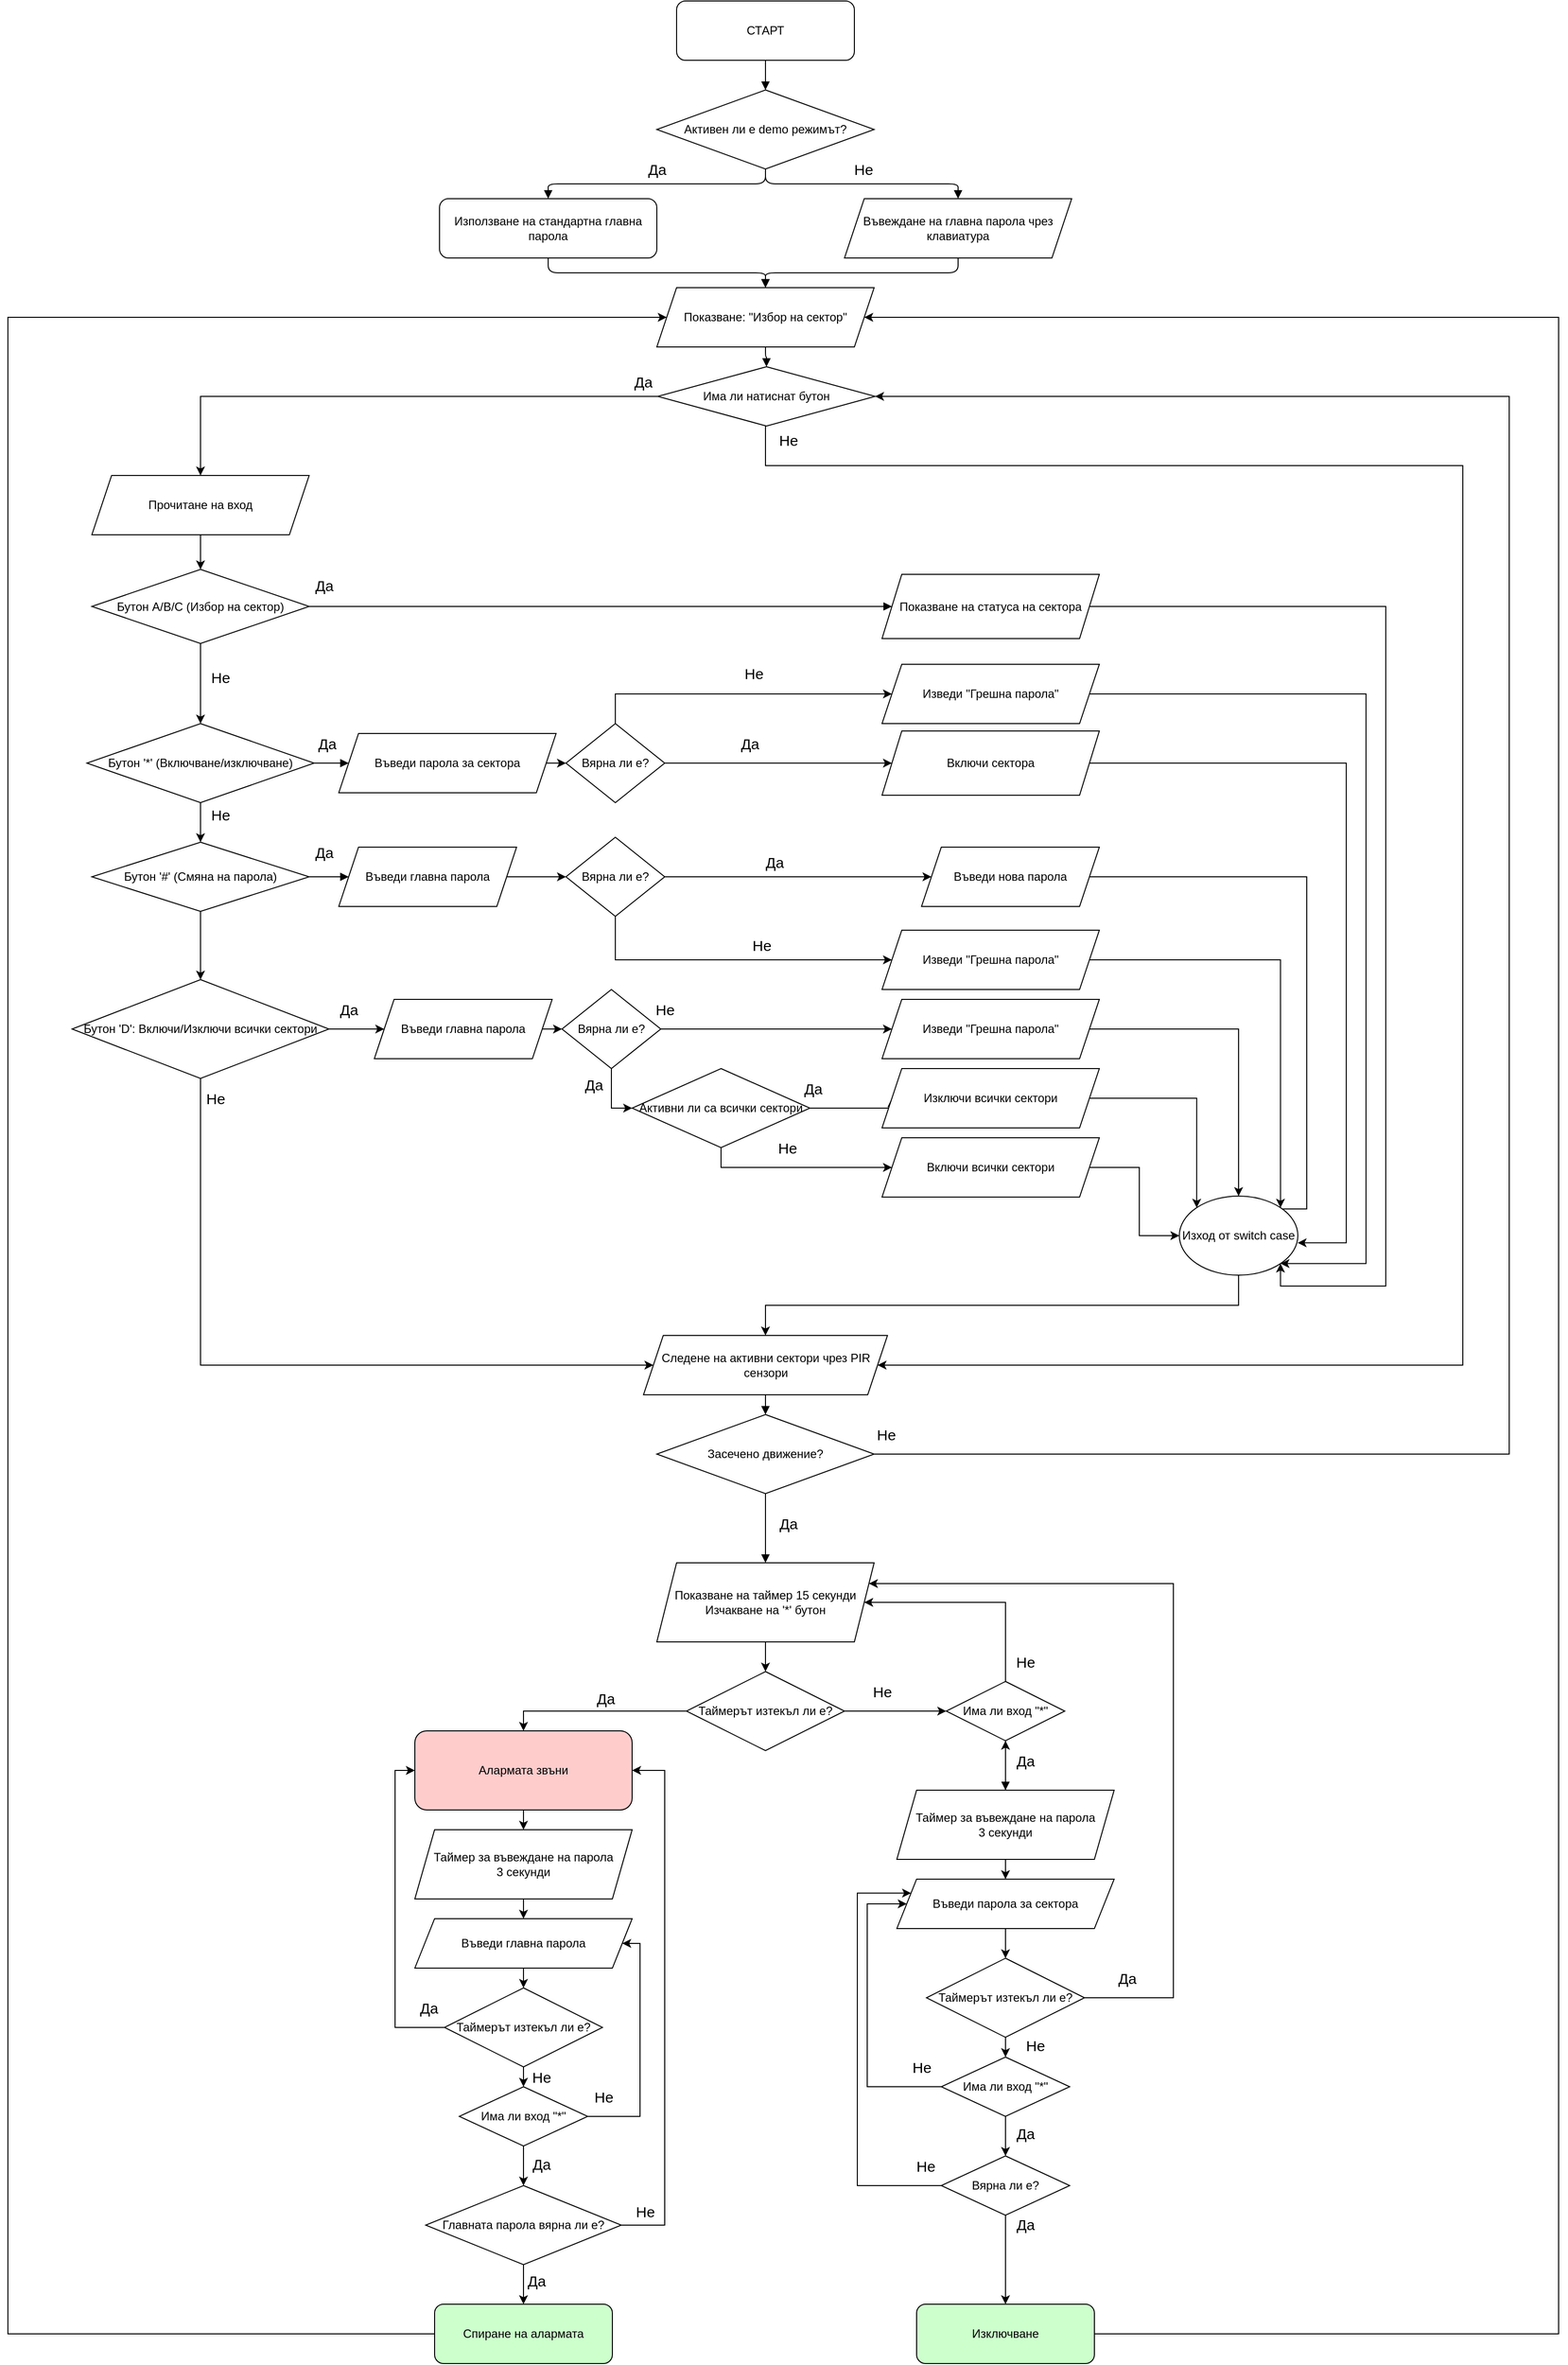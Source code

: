 <mxfile version="27.1.6">
  <diagram name="Система за защита" id="0">
    <mxGraphModel dx="2431" dy="1307" grid="1" gridSize="10" guides="1" tooltips="1" connect="1" arrows="1" fold="1" page="1" pageScale="1" pageWidth="827" pageHeight="1169" math="0" shadow="0">
      <root>
        <mxCell id="0" />
        <mxCell id="1" parent="0" />
        <mxCell id="start" value="СТАРТ" style="rounded=1;whiteSpace=wrap;html=1;" parent="1" vertex="1">
          <mxGeometry x="737" y="20" width="180" height="60" as="geometry" />
        </mxCell>
        <mxCell id="demoCheck" value="Активен ли е demo режимът?" style="rhombus;whiteSpace=wrap;html=1;" parent="1" vertex="1">
          <mxGeometry x="717" y="110" width="220" height="80" as="geometry" />
        </mxCell>
        <mxCell id="e1" style="edgeStyle=orthogonalEdgeStyle;endArrow=block;html=1;" parent="1" source="start" target="demoCheck" edge="1">
          <mxGeometry relative="1" as="geometry" />
        </mxCell>
        <mxCell id="useStdPass" value="Използване на стандартна главна парола" style="rounded=1;whiteSpace=wrap;html=1;" parent="1" vertex="1">
          <mxGeometry x="497" y="220" width="220" height="60" as="geometry" />
        </mxCell>
        <mxCell id="inputMasterPass" value="Въвеждане на главна парола чрез клавиатура" style="shape=parallelogram;perimeter=parallelogramPerimeter;whiteSpace=wrap;html=1;fixedSize=1;" parent="1" vertex="1">
          <mxGeometry x="907" y="220" width="230" height="60" as="geometry" />
        </mxCell>
        <mxCell id="e3" style="edgeStyle=orthogonalEdgeStyle;endArrow=block;html=1;" parent="1" source="demoCheck" target="useStdPass" edge="1">
          <mxGeometry relative="1" as="geometry" />
        </mxCell>
        <mxCell id="Qb9aRO0XbOFt5nM6JGUL-3" value="Да" style="edgeLabel;html=1;align=center;verticalAlign=middle;resizable=0;points=[];fontSize=15;" vertex="1" connectable="0" parent="e3">
          <mxGeometry x="-0.176" y="1" relative="1" as="geometry">
            <mxPoint x="-22" y="-16" as="offset" />
          </mxGeometry>
        </mxCell>
        <mxCell id="e5" style="edgeStyle=orthogonalEdgeStyle;endArrow=block;html=1;" parent="1" source="demoCheck" target="inputMasterPass" edge="1">
          <mxGeometry relative="1" as="geometry" />
        </mxCell>
        <mxCell id="Qb9aRO0XbOFt5nM6JGUL-4" value="Не" style="edgeLabel;html=1;align=center;verticalAlign=middle;resizable=0;points=[];fontSize=15;" vertex="1" connectable="0" parent="e5">
          <mxGeometry x="0.009" relative="1" as="geometry">
            <mxPoint y="-15" as="offset" />
          </mxGeometry>
        </mxCell>
        <mxCell id="sectorChoice" value="Показване: &quot;Избор на сектор&quot;" style="shape=parallelogram;perimeter=parallelogramPerimeter;whiteSpace=wrap;html=1;fixedSize=1;" parent="1" vertex="1">
          <mxGeometry x="717" y="310" width="220" height="60" as="geometry" />
        </mxCell>
        <mxCell id="e6" style="edgeStyle=orthogonalEdgeStyle;endArrow=block;html=1;" parent="1" source="useStdPass" target="sectorChoice" edge="1">
          <mxGeometry relative="1" as="geometry" />
        </mxCell>
        <mxCell id="e7" style="edgeStyle=orthogonalEdgeStyle;endArrow=block;html=1;" parent="1" source="inputMasterPass" target="sectorChoice" edge="1">
          <mxGeometry relative="1" as="geometry" />
        </mxCell>
        <mxCell id="Qb9aRO0XbOFt5nM6JGUL-32" style="edgeStyle=orthogonalEdgeStyle;rounded=0;orthogonalLoop=1;jettySize=auto;html=1;exitX=0;exitY=0.5;exitDx=0;exitDy=0;entryX=0.5;entryY=0;entryDx=0;entryDy=0;" edge="1" parent="1" source="waitButton" target="Qb9aRO0XbOFt5nM6JGUL-31">
          <mxGeometry relative="1" as="geometry" />
        </mxCell>
        <mxCell id="Qb9aRO0XbOFt5nM6JGUL-33" value="Да" style="edgeLabel;html=1;align=center;verticalAlign=middle;resizable=0;points=[];fontSize=15;" vertex="1" connectable="0" parent="Qb9aRO0XbOFt5nM6JGUL-32">
          <mxGeometry x="-0.24" y="2" relative="1" as="geometry">
            <mxPoint x="191" y="-17" as="offset" />
          </mxGeometry>
        </mxCell>
        <mxCell id="Qb9aRO0XbOFt5nM6JGUL-94" style="edgeStyle=orthogonalEdgeStyle;rounded=0;orthogonalLoop=1;jettySize=auto;html=1;exitX=0.5;exitY=1;exitDx=0;exitDy=0;entryX=1;entryY=0.5;entryDx=0;entryDy=0;" edge="1" parent="1" target="pirMonitoring">
          <mxGeometry relative="1" as="geometry">
            <mxPoint x="827" y="450" as="sourcePoint" />
            <mxPoint x="935.0" y="1400" as="targetPoint" />
            <Array as="points">
              <mxPoint x="827" y="490" />
              <mxPoint x="1533" y="490" />
              <mxPoint x="1533" y="1400" />
            </Array>
          </mxGeometry>
        </mxCell>
        <mxCell id="Qb9aRO0XbOFt5nM6JGUL-95" value="Не" style="edgeLabel;html=1;align=center;verticalAlign=middle;resizable=0;points=[];fontSize=15;" vertex="1" connectable="0" parent="Qb9aRO0XbOFt5nM6JGUL-94">
          <mxGeometry x="-0.968" y="-2" relative="1" as="geometry">
            <mxPoint x="25" y="-22" as="offset" />
          </mxGeometry>
        </mxCell>
        <mxCell id="waitButton" value="Има ли натиснат бутон" style="rhombus;whiteSpace=wrap;html=1;" parent="1" vertex="1">
          <mxGeometry x="718" y="390" width="220" height="60" as="geometry" />
        </mxCell>
        <mxCell id="e8" style="edgeStyle=orthogonalEdgeStyle;endArrow=block;html=1;" parent="1" source="sectorChoice" target="waitButton" edge="1">
          <mxGeometry relative="1" as="geometry" />
        </mxCell>
        <mxCell id="Qb9aRO0XbOFt5nM6JGUL-40" style="edgeStyle=orthogonalEdgeStyle;rounded=0;orthogonalLoop=1;jettySize=auto;html=1;exitX=0.5;exitY=1;exitDx=0;exitDy=0;entryX=0.5;entryY=0;entryDx=0;entryDy=0;" edge="1" parent="1" source="btnABC" target="btnStar">
          <mxGeometry relative="1" as="geometry" />
        </mxCell>
        <mxCell id="Qb9aRO0XbOFt5nM6JGUL-41" value="Не" style="edgeLabel;html=1;align=center;verticalAlign=middle;resizable=0;points=[];fontSize=15;" vertex="1" connectable="0" parent="Qb9aRO0XbOFt5nM6JGUL-40">
          <mxGeometry x="-0.163" y="-1" relative="1" as="geometry">
            <mxPoint x="21" as="offset" />
          </mxGeometry>
        </mxCell>
        <mxCell id="btnABC" value="Бутон A/B/C (Избор на сектор)" style="rhombus;whiteSpace=wrap;html=1;" parent="1" vertex="1">
          <mxGeometry x="145" y="595" width="220" height="75" as="geometry" />
        </mxCell>
        <mxCell id="Qb9aRO0XbOFt5nM6JGUL-53" style="edgeStyle=orthogonalEdgeStyle;rounded=0;orthogonalLoop=1;jettySize=auto;html=1;exitX=0.5;exitY=1;exitDx=0;exitDy=0;entryX=0.5;entryY=0;entryDx=0;entryDy=0;" edge="1" parent="1" source="btnStar" target="btnHash">
          <mxGeometry relative="1" as="geometry" />
        </mxCell>
        <mxCell id="Qb9aRO0XbOFt5nM6JGUL-54" value="Не" style="edgeLabel;html=1;align=center;verticalAlign=middle;resizable=0;points=[];fontSize=15;" vertex="1" connectable="0" parent="Qb9aRO0XbOFt5nM6JGUL-53">
          <mxGeometry x="-0.4" relative="1" as="geometry">
            <mxPoint x="20" as="offset" />
          </mxGeometry>
        </mxCell>
        <mxCell id="btnStar" value="Бутон &#39;*&#39; (Включване/изключване)" style="rhombus;whiteSpace=wrap;html=1;" parent="1" vertex="1">
          <mxGeometry x="140" y="751" width="230" height="80" as="geometry" />
        </mxCell>
        <mxCell id="Qb9aRO0XbOFt5nM6JGUL-69" style="edgeStyle=orthogonalEdgeStyle;rounded=0;orthogonalLoop=1;jettySize=auto;html=1;exitX=0.5;exitY=1;exitDx=0;exitDy=0;entryX=0.5;entryY=0;entryDx=0;entryDy=0;" edge="1" parent="1" source="btnHash" target="btnD">
          <mxGeometry relative="1" as="geometry" />
        </mxCell>
        <mxCell id="btnHash" value="Бутон &#39;#&#39; (Смяна на парола)" style="rhombus;whiteSpace=wrap;html=1;" parent="1" vertex="1">
          <mxGeometry x="145" y="871" width="220" height="70" as="geometry" />
        </mxCell>
        <mxCell id="Qb9aRO0XbOFt5nM6JGUL-121" style="edgeStyle=orthogonalEdgeStyle;rounded=0;orthogonalLoop=1;jettySize=auto;html=1;exitX=1;exitY=0.5;exitDx=0;exitDy=0;entryX=1;entryY=1;entryDx=0;entryDy=0;" edge="1" parent="1" source="sectorStatus" target="Qb9aRO0XbOFt5nM6JGUL-104">
          <mxGeometry relative="1" as="geometry">
            <Array as="points">
              <mxPoint x="1455" y="632" />
              <mxPoint x="1455" y="1320" />
              <mxPoint x="1348" y="1320" />
            </Array>
          </mxGeometry>
        </mxCell>
        <mxCell id="sectorStatus" value="Показване на статуса на сектора" style="shape=parallelogram;perimeter=parallelogramPerimeter;whiteSpace=wrap;html=1;fixedSize=1;" parent="1" vertex="1">
          <mxGeometry x="945" y="600" width="220" height="65" as="geometry" />
        </mxCell>
        <mxCell id="e12" style="edgeStyle=orthogonalEdgeStyle;endArrow=block;html=1;" parent="1" source="btnABC" target="sectorStatus" edge="1">
          <mxGeometry relative="1" as="geometry" />
        </mxCell>
        <mxCell id="Qb9aRO0XbOFt5nM6JGUL-35" value="Да" style="edgeLabel;html=1;align=center;verticalAlign=middle;resizable=0;points=[];fontSize=15;" vertex="1" connectable="0" parent="e12">
          <mxGeometry x="-0.16" y="2" relative="1" as="geometry">
            <mxPoint x="-233" y="-20" as="offset" />
          </mxGeometry>
        </mxCell>
        <mxCell id="Qb9aRO0XbOFt5nM6JGUL-44" style="edgeStyle=orthogonalEdgeStyle;rounded=0;orthogonalLoop=1;jettySize=auto;html=1;exitX=1;exitY=0.5;exitDx=0;exitDy=0;entryX=0;entryY=0.5;entryDx=0;entryDy=0;" edge="1" parent="1" source="enterSectorPass" target="Qb9aRO0XbOFt5nM6JGUL-43">
          <mxGeometry relative="1" as="geometry" />
        </mxCell>
        <mxCell id="enterSectorPass" value="Въведи парола за сектора" style="shape=parallelogram;perimeter=parallelogramPerimeter;whiteSpace=wrap;html=1;fixedSize=1;" parent="1" vertex="1">
          <mxGeometry x="395" y="761" width="220" height="60" as="geometry" />
        </mxCell>
        <mxCell id="e13" style="edgeStyle=orthogonalEdgeStyle;endArrow=block;html=1;" parent="1" source="btnStar" target="enterSectorPass" edge="1">
          <mxGeometry relative="1" as="geometry" />
        </mxCell>
        <mxCell id="Qb9aRO0XbOFt5nM6JGUL-42" value="Да" style="edgeLabel;html=1;align=center;verticalAlign=middle;resizable=0;points=[];fontSize=15;" vertex="1" connectable="0" parent="e13">
          <mxGeometry y="1" relative="1" as="geometry">
            <mxPoint x="-5" y="-19" as="offset" />
          </mxGeometry>
        </mxCell>
        <mxCell id="Qb9aRO0XbOFt5nM6JGUL-59" style="edgeStyle=orthogonalEdgeStyle;rounded=0;orthogonalLoop=1;jettySize=auto;html=1;exitX=1;exitY=0.5;exitDx=0;exitDy=0;entryX=0;entryY=0.5;entryDx=0;entryDy=0;" edge="1" parent="1" source="enterMasterPass" target="Qb9aRO0XbOFt5nM6JGUL-55">
          <mxGeometry relative="1" as="geometry" />
        </mxCell>
        <mxCell id="enterMasterPass" value="Въведи главна парола" style="shape=parallelogram;perimeter=parallelogramPerimeter;whiteSpace=wrap;html=1;fixedSize=1;" parent="1" vertex="1">
          <mxGeometry x="395" y="876" width="180" height="60" as="geometry" />
        </mxCell>
        <mxCell id="e14" style="edgeStyle=orthogonalEdgeStyle;endArrow=block;html=1;" parent="1" source="btnHash" target="enterMasterPass" edge="1">
          <mxGeometry relative="1" as="geometry" />
        </mxCell>
        <mxCell id="Qb9aRO0XbOFt5nM6JGUL-68" value="Да" style="edgeLabel;html=1;align=center;verticalAlign=middle;resizable=0;points=[];fontSize=15;" vertex="1" connectable="0" parent="e14">
          <mxGeometry x="-0.25" relative="1" as="geometry">
            <mxPoint y="-25" as="offset" />
          </mxGeometry>
        </mxCell>
        <mxCell id="Qb9aRO0XbOFt5nM6JGUL-118" style="edgeStyle=orthogonalEdgeStyle;rounded=0;orthogonalLoop=1;jettySize=auto;html=1;exitX=1;exitY=0.5;exitDx=0;exitDy=0;entryX=1;entryY=0;entryDx=0;entryDy=0;" edge="1" parent="1" source="enterNewPass" target="Qb9aRO0XbOFt5nM6JGUL-104">
          <mxGeometry relative="1" as="geometry">
            <Array as="points">
              <mxPoint x="1375" y="906" />
              <mxPoint x="1375" y="1242" />
            </Array>
          </mxGeometry>
        </mxCell>
        <mxCell id="enterNewPass" value="Въведи нова парола" style="shape=parallelogram;perimeter=parallelogramPerimeter;whiteSpace=wrap;html=1;fixedSize=1;" parent="1" vertex="1">
          <mxGeometry x="985" y="876" width="180" height="60" as="geometry" />
        </mxCell>
        <mxCell id="Qb9aRO0XbOFt5nM6JGUL-74" style="edgeStyle=orthogonalEdgeStyle;rounded=0;orthogonalLoop=1;jettySize=auto;html=1;exitX=1;exitY=0.5;exitDx=0;exitDy=0;entryX=0;entryY=0.5;entryDx=0;entryDy=0;" edge="1" parent="1" source="btnD" target="Qb9aRO0XbOFt5nM6JGUL-70">
          <mxGeometry relative="1" as="geometry" />
        </mxCell>
        <mxCell id="Qb9aRO0XbOFt5nM6JGUL-81" value="Да" style="edgeLabel;html=1;align=center;verticalAlign=middle;resizable=0;points=[];fontSize=15;" vertex="1" connectable="0" parent="Qb9aRO0XbOFt5nM6JGUL-74">
          <mxGeometry x="-0.226" y="1" relative="1" as="geometry">
            <mxPoint x="-2" y="-19" as="offset" />
          </mxGeometry>
        </mxCell>
        <mxCell id="Qb9aRO0XbOFt5nM6JGUL-92" style="edgeStyle=orthogonalEdgeStyle;rounded=0;orthogonalLoop=1;jettySize=auto;html=1;exitX=0.5;exitY=1;exitDx=0;exitDy=0;entryX=0;entryY=0.5;entryDx=0;entryDy=0;" edge="1" parent="1" source="btnD" target="pirMonitoring">
          <mxGeometry relative="1" as="geometry">
            <Array as="points">
              <mxPoint x="255" y="1400" />
            </Array>
          </mxGeometry>
        </mxCell>
        <mxCell id="Qb9aRO0XbOFt5nM6JGUL-93" value="Не" style="edgeLabel;html=1;align=center;verticalAlign=middle;resizable=0;points=[];fontSize=15;" vertex="1" connectable="0" parent="Qb9aRO0XbOFt5nM6JGUL-92">
          <mxGeometry x="-0.433" y="-1" relative="1" as="geometry">
            <mxPoint x="16" y="-192" as="offset" />
          </mxGeometry>
        </mxCell>
        <mxCell id="btnD" value="Бутон &#39;D&#39;: Включи/Изключи всички сектори" style="rhombus;whiteSpace=wrap;html=1;" parent="1" vertex="1">
          <mxGeometry x="125" y="1010" width="260" height="100" as="geometry" />
        </mxCell>
        <mxCell id="pirMonitoring" value="Следене на активни сектори чрез PIR сензори" style="shape=parallelogram;perimeter=parallelogramPerimeter;whiteSpace=wrap;html=1;fixedSize=1;" parent="1" vertex="1">
          <mxGeometry x="703.5" y="1370" width="247" height="60" as="geometry" />
        </mxCell>
        <mxCell id="Qb9aRO0XbOFt5nM6JGUL-123" style="edgeStyle=orthogonalEdgeStyle;rounded=0;orthogonalLoop=1;jettySize=auto;html=1;exitX=1;exitY=0.5;exitDx=0;exitDy=0;entryX=1;entryY=0.5;entryDx=0;entryDy=0;" edge="1" parent="1" source="motionDetected" target="waitButton">
          <mxGeometry relative="1" as="geometry">
            <Array as="points">
              <mxPoint x="1580" y="1490" />
              <mxPoint x="1580" y="420" />
            </Array>
          </mxGeometry>
        </mxCell>
        <mxCell id="Qb9aRO0XbOFt5nM6JGUL-124" value="Не" style="edgeLabel;html=1;align=center;verticalAlign=middle;resizable=0;points=[];fontSize=15;" vertex="1" connectable="0" parent="Qb9aRO0XbOFt5nM6JGUL-123">
          <mxGeometry x="-0.937" y="-3" relative="1" as="geometry">
            <mxPoint x="-62" y="-23" as="offset" />
          </mxGeometry>
        </mxCell>
        <mxCell id="motionDetected" value="Засечено движение?" style="rhombus;whiteSpace=wrap;html=1;" parent="1" vertex="1">
          <mxGeometry x="717" y="1450" width="220" height="80" as="geometry" />
        </mxCell>
        <mxCell id="e18" style="edgeStyle=orthogonalEdgeStyle;endArrow=block;html=1;" parent="1" source="pirMonitoring" target="motionDetected" edge="1">
          <mxGeometry relative="1" as="geometry" />
        </mxCell>
        <mxCell id="Qb9aRO0XbOFt5nM6JGUL-133" style="edgeStyle=orthogonalEdgeStyle;rounded=0;orthogonalLoop=1;jettySize=auto;html=1;exitX=0.5;exitY=1;exitDx=0;exitDy=0;entryX=0.5;entryY=0;entryDx=0;entryDy=0;" edge="1" parent="1" source="disarmTimer" target="Qb9aRO0XbOFt5nM6JGUL-125">
          <mxGeometry relative="1" as="geometry" />
        </mxCell>
        <mxCell id="disarmTimer" value="Показване на таймер 15 секунди&lt;br&gt;Изчакване на &#39;*&#39; бутон" style="shape=parallelogram;perimeter=parallelogramPerimeter;whiteSpace=wrap;html=1;fixedSize=1;" parent="1" vertex="1">
          <mxGeometry x="717" y="1600" width="220" height="80" as="geometry" />
        </mxCell>
        <mxCell id="e20" style="edgeStyle=orthogonalEdgeStyle;endArrow=block;html=1;" parent="1" source="motionDetected" target="disarmTimer" edge="1">
          <mxGeometry relative="1" as="geometry" />
        </mxCell>
        <mxCell id="Qb9aRO0XbOFt5nM6JGUL-15" value="Да" style="edgeLabel;html=1;align=center;verticalAlign=middle;resizable=0;points=[];fontSize=15;" vertex="1" connectable="0" parent="e20">
          <mxGeometry x="-0.112" relative="1" as="geometry">
            <mxPoint x="23" y="-1" as="offset" />
          </mxGeometry>
        </mxCell>
        <mxCell id="Qb9aRO0XbOFt5nM6JGUL-145" style="edgeStyle=orthogonalEdgeStyle;rounded=0;orthogonalLoop=1;jettySize=auto;html=1;exitX=0.5;exitY=0;exitDx=0;exitDy=0;entryX=1;entryY=0.5;entryDx=0;entryDy=0;" edge="1" parent="1" source="enterDisarmPass" target="disarmTimer">
          <mxGeometry relative="1" as="geometry">
            <Array as="points">
              <mxPoint x="1070" y="1640" />
            </Array>
          </mxGeometry>
        </mxCell>
        <mxCell id="Qb9aRO0XbOFt5nM6JGUL-146" value="Не" style="edgeLabel;html=1;align=center;verticalAlign=middle;resizable=0;points=[];fontSize=15;" vertex="1" connectable="0" parent="Qb9aRO0XbOFt5nM6JGUL-145">
          <mxGeometry x="0.229" y="-1" relative="1" as="geometry">
            <mxPoint x="77" y="61" as="offset" />
          </mxGeometry>
        </mxCell>
        <mxCell id="enterDisarmPass" value="Има ли вход &quot;*&quot;" style="rhombus;whiteSpace=wrap;html=1;" parent="1" vertex="1">
          <mxGeometry x="1010" y="1720" width="120" height="60" as="geometry" />
        </mxCell>
        <mxCell id="e24" style="edgeStyle=orthogonalEdgeStyle;endArrow=block;html=1;" parent="1" source="enterDisarmPass" edge="1">
          <mxGeometry relative="1" as="geometry">
            <mxPoint x="1070" y="1830" as="targetPoint" />
          </mxGeometry>
        </mxCell>
        <mxCell id="Qb9aRO0XbOFt5nM6JGUL-165" style="edgeStyle=orthogonalEdgeStyle;rounded=0;orthogonalLoop=1;jettySize=auto;html=1;exitX=1;exitY=0.5;exitDx=0;exitDy=0;entryX=1;entryY=0.5;entryDx=0;entryDy=0;" edge="1" parent="1" source="disarmed" target="sectorChoice">
          <mxGeometry relative="1" as="geometry">
            <Array as="points">
              <mxPoint x="1630" y="2380" />
              <mxPoint x="1630" y="340" />
            </Array>
          </mxGeometry>
        </mxCell>
        <mxCell id="disarmed" value="Изключване" style="rounded=1;whiteSpace=wrap;html=1;fillColor=#ccffcc;" parent="1" vertex="1">
          <mxGeometry x="980" y="2350" width="180" height="60" as="geometry" />
        </mxCell>
        <mxCell id="Qb9aRO0XbOFt5nM6JGUL-170" style="edgeStyle=orthogonalEdgeStyle;rounded=0;orthogonalLoop=1;jettySize=auto;html=1;exitX=0.5;exitY=1;exitDx=0;exitDy=0;entryX=0.5;entryY=0;entryDx=0;entryDy=0;" edge="1" parent="1" source="stayAlarm" target="Qb9aRO0XbOFt5nM6JGUL-166">
          <mxGeometry relative="1" as="geometry" />
        </mxCell>
        <mxCell id="stayAlarm" value="Алармата звъни" style="rounded=1;whiteSpace=wrap;html=1;fillColor=#ffcccc;" parent="1" vertex="1">
          <mxGeometry x="472" y="1770" width="220" height="80" as="geometry" />
        </mxCell>
        <mxCell id="Qb9aRO0XbOFt5nM6JGUL-2" style="edgeStyle=orthogonalEdgeStyle;rounded=0;orthogonalLoop=1;jettySize=auto;html=1;exitX=1;exitY=0.5;exitDx=0;exitDy=0;entryX=1;entryY=0.5;entryDx=0;entryDy=0;" edge="1" parent="1" target="stayAlarm">
          <mxGeometry relative="1" as="geometry">
            <mxPoint x="666.04" y="2270" as="sourcePoint" />
            <mxPoint x="700" y="1810" as="targetPoint" />
            <Array as="points">
              <mxPoint x="725" y="2270" />
              <mxPoint x="725" y="1810" />
            </Array>
          </mxGeometry>
        </mxCell>
        <mxCell id="Qb9aRO0XbOFt5nM6JGUL-130" value="Не" style="edgeLabel;html=1;align=center;verticalAlign=middle;resizable=0;points=[];fontSize=15;" vertex="1" connectable="0" parent="Qb9aRO0XbOFt5nM6JGUL-2">
          <mxGeometry x="0.075" y="-1" relative="1" as="geometry">
            <mxPoint x="-21" y="223" as="offset" />
          </mxGeometry>
        </mxCell>
        <mxCell id="Qb9aRO0XbOFt5nM6JGUL-128" style="edgeStyle=orthogonalEdgeStyle;rounded=0;orthogonalLoop=1;jettySize=auto;html=1;exitX=0.5;exitY=1;exitDx=0;exitDy=0;entryX=0.5;entryY=0;entryDx=0;entryDy=0;" edge="1" parent="1" source="masterPassCorrect" target="stopAlarm">
          <mxGeometry relative="1" as="geometry" />
        </mxCell>
        <mxCell id="Qb9aRO0XbOFt5nM6JGUL-129" value="Да" style="edgeLabel;html=1;align=center;verticalAlign=middle;resizable=0;points=[];fontSize=15;" vertex="1" connectable="0" parent="Qb9aRO0XbOFt5nM6JGUL-128">
          <mxGeometry x="0.067" y="1" relative="1" as="geometry">
            <mxPoint x="12" y="-6" as="offset" />
          </mxGeometry>
        </mxCell>
        <mxCell id="masterPassCorrect" value="Главната парола вярна ли е?" style="rhombus;whiteSpace=wrap;html=1;" parent="1" vertex="1">
          <mxGeometry x="483" y="2230" width="198" height="80" as="geometry" />
        </mxCell>
        <mxCell id="Qb9aRO0XbOFt5nM6JGUL-185" style="edgeStyle=orthogonalEdgeStyle;rounded=0;orthogonalLoop=1;jettySize=auto;html=1;exitX=0;exitY=0.5;exitDx=0;exitDy=0;entryX=0;entryY=0.5;entryDx=0;entryDy=0;" edge="1" parent="1" source="stopAlarm" target="sectorChoice">
          <mxGeometry relative="1" as="geometry">
            <Array as="points">
              <mxPoint x="60" y="2380" />
              <mxPoint x="60" y="340" />
            </Array>
          </mxGeometry>
        </mxCell>
        <mxCell id="stopAlarm" value="Спиране на алармата" style="rounded=1;whiteSpace=wrap;html=1;fillColor=#ccffcc;" parent="1" vertex="1">
          <mxGeometry x="492" y="2350" width="180" height="60" as="geometry" />
        </mxCell>
        <mxCell id="Qb9aRO0XbOFt5nM6JGUL-34" style="edgeStyle=orthogonalEdgeStyle;rounded=0;orthogonalLoop=1;jettySize=auto;html=1;exitX=0.5;exitY=1;exitDx=0;exitDy=0;entryX=0.5;entryY=0;entryDx=0;entryDy=0;" edge="1" parent="1" source="Qb9aRO0XbOFt5nM6JGUL-31" target="btnABC">
          <mxGeometry relative="1" as="geometry" />
        </mxCell>
        <mxCell id="Qb9aRO0XbOFt5nM6JGUL-31" value="Прочитане на вход" style="shape=parallelogram;perimeter=parallelogramPerimeter;whiteSpace=wrap;html=1;fixedSize=1;" vertex="1" parent="1">
          <mxGeometry x="145" y="500" width="220" height="60" as="geometry" />
        </mxCell>
        <mxCell id="Qb9aRO0XbOFt5nM6JGUL-46" style="edgeStyle=orthogonalEdgeStyle;rounded=0;orthogonalLoop=1;jettySize=auto;html=1;exitX=1;exitY=0.5;exitDx=0;exitDy=0;entryX=0;entryY=0.5;entryDx=0;entryDy=0;" edge="1" parent="1" source="Qb9aRO0XbOFt5nM6JGUL-43" target="Qb9aRO0XbOFt5nM6JGUL-45">
          <mxGeometry relative="1" as="geometry" />
        </mxCell>
        <mxCell id="Qb9aRO0XbOFt5nM6JGUL-47" value="Да" style="edgeLabel;html=1;align=center;verticalAlign=middle;resizable=0;points=[];fontSize=15;" vertex="1" connectable="0" parent="Qb9aRO0XbOFt5nM6JGUL-46">
          <mxGeometry x="-0.2" y="1" relative="1" as="geometry">
            <mxPoint x="-6" y="-19" as="offset" />
          </mxGeometry>
        </mxCell>
        <mxCell id="Qb9aRO0XbOFt5nM6JGUL-90" style="edgeStyle=orthogonalEdgeStyle;rounded=0;orthogonalLoop=1;jettySize=auto;html=1;exitX=0.5;exitY=0;exitDx=0;exitDy=0;entryX=0;entryY=0.5;entryDx=0;entryDy=0;" edge="1" parent="1" source="Qb9aRO0XbOFt5nM6JGUL-43" target="Qb9aRO0XbOFt5nM6JGUL-49">
          <mxGeometry relative="1" as="geometry" />
        </mxCell>
        <mxCell id="Qb9aRO0XbOFt5nM6JGUL-91" value="Не" style="edgeLabel;html=1;align=center;verticalAlign=middle;resizable=0;points=[];fontSize=15;" vertex="1" connectable="0" parent="Qb9aRO0XbOFt5nM6JGUL-90">
          <mxGeometry x="0.105" y="-5" relative="1" as="geometry">
            <mxPoint x="-2" y="-26" as="offset" />
          </mxGeometry>
        </mxCell>
        <mxCell id="Qb9aRO0XbOFt5nM6JGUL-43" value="Вярна ли е?" style="rhombus;whiteSpace=wrap;html=1;" vertex="1" parent="1">
          <mxGeometry x="625" y="751" width="100" height="80" as="geometry" />
        </mxCell>
        <mxCell id="Qb9aRO0XbOFt5nM6JGUL-45" value="Включи сектора" style="shape=parallelogram;perimeter=parallelogramPerimeter;whiteSpace=wrap;html=1;fixedSize=1;" vertex="1" parent="1">
          <mxGeometry x="945" y="758.5" width="220" height="65" as="geometry" />
        </mxCell>
        <mxCell id="Qb9aRO0XbOFt5nM6JGUL-120" style="edgeStyle=orthogonalEdgeStyle;rounded=0;orthogonalLoop=1;jettySize=auto;html=1;exitX=1;exitY=0.5;exitDx=0;exitDy=0;entryX=1;entryY=1;entryDx=0;entryDy=0;" edge="1" parent="1" source="Qb9aRO0XbOFt5nM6JGUL-49" target="Qb9aRO0XbOFt5nM6JGUL-104">
          <mxGeometry relative="1" as="geometry">
            <Array as="points">
              <mxPoint x="1435" y="721" />
              <mxPoint x="1435" y="1298" />
            </Array>
          </mxGeometry>
        </mxCell>
        <mxCell id="Qb9aRO0XbOFt5nM6JGUL-49" value="Изведи &quot;Грешна парола&quot;" style="shape=parallelogram;perimeter=parallelogramPerimeter;whiteSpace=wrap;html=1;fixedSize=1;" vertex="1" parent="1">
          <mxGeometry x="945" y="691" width="220" height="60" as="geometry" />
        </mxCell>
        <mxCell id="Qb9aRO0XbOFt5nM6JGUL-64" style="edgeStyle=orthogonalEdgeStyle;rounded=0;orthogonalLoop=1;jettySize=auto;html=1;exitX=1;exitY=0.5;exitDx=0;exitDy=0;" edge="1" parent="1" source="Qb9aRO0XbOFt5nM6JGUL-55" target="enterNewPass">
          <mxGeometry relative="1" as="geometry" />
        </mxCell>
        <mxCell id="Qb9aRO0XbOFt5nM6JGUL-65" value="Да" style="edgeLabel;html=1;align=center;verticalAlign=middle;resizable=0;points=[];fontSize=15;" vertex="1" connectable="0" parent="Qb9aRO0XbOFt5nM6JGUL-64">
          <mxGeometry x="-0.133" y="-1" relative="1" as="geometry">
            <mxPoint x="-6" y="-16" as="offset" />
          </mxGeometry>
        </mxCell>
        <mxCell id="Qb9aRO0XbOFt5nM6JGUL-66" style="edgeStyle=orthogonalEdgeStyle;rounded=0;orthogonalLoop=1;jettySize=auto;html=1;exitX=0.5;exitY=1;exitDx=0;exitDy=0;entryX=0;entryY=0.5;entryDx=0;entryDy=0;" edge="1" parent="1" source="Qb9aRO0XbOFt5nM6JGUL-55" target="Qb9aRO0XbOFt5nM6JGUL-57">
          <mxGeometry relative="1" as="geometry">
            <Array as="points">
              <mxPoint x="675" y="990" />
            </Array>
          </mxGeometry>
        </mxCell>
        <mxCell id="Qb9aRO0XbOFt5nM6JGUL-67" value="Не" style="edgeLabel;html=1;align=center;verticalAlign=middle;resizable=0;points=[];fontSize=15;" vertex="1" connectable="0" parent="Qb9aRO0XbOFt5nM6JGUL-66">
          <mxGeometry x="0.1" y="-4" relative="1" as="geometry">
            <mxPoint x="14" y="-19" as="offset" />
          </mxGeometry>
        </mxCell>
        <mxCell id="Qb9aRO0XbOFt5nM6JGUL-55" value="Вярна ли е?" style="rhombus;whiteSpace=wrap;html=1;" vertex="1" parent="1">
          <mxGeometry x="625" y="866" width="100" height="80" as="geometry" />
        </mxCell>
        <mxCell id="Qb9aRO0XbOFt5nM6JGUL-113" style="edgeStyle=orthogonalEdgeStyle;rounded=0;orthogonalLoop=1;jettySize=auto;html=1;exitX=1;exitY=0.5;exitDx=0;exitDy=0;entryX=1;entryY=0;entryDx=0;entryDy=0;" edge="1" parent="1" source="Qb9aRO0XbOFt5nM6JGUL-57" target="Qb9aRO0XbOFt5nM6JGUL-104">
          <mxGeometry relative="1" as="geometry" />
        </mxCell>
        <mxCell id="Qb9aRO0XbOFt5nM6JGUL-57" value="Изведи &quot;Грешна парола&quot;" style="shape=parallelogram;perimeter=parallelogramPerimeter;whiteSpace=wrap;html=1;fixedSize=1;" vertex="1" parent="1">
          <mxGeometry x="945" y="960" width="220" height="60" as="geometry" />
        </mxCell>
        <mxCell id="Qb9aRO0XbOFt5nM6JGUL-75" style="edgeStyle=orthogonalEdgeStyle;rounded=0;orthogonalLoop=1;jettySize=auto;html=1;exitX=1;exitY=0.5;exitDx=0;exitDy=0;entryX=0;entryY=0.5;entryDx=0;entryDy=0;" edge="1" parent="1" source="Qb9aRO0XbOFt5nM6JGUL-70" target="Qb9aRO0XbOFt5nM6JGUL-72">
          <mxGeometry relative="1" as="geometry" />
        </mxCell>
        <mxCell id="Qb9aRO0XbOFt5nM6JGUL-70" value="Въведи главна парола" style="shape=parallelogram;perimeter=parallelogramPerimeter;whiteSpace=wrap;html=1;fixedSize=1;" vertex="1" parent="1">
          <mxGeometry x="431" y="1030" width="180" height="60" as="geometry" />
        </mxCell>
        <mxCell id="Qb9aRO0XbOFt5nM6JGUL-83" style="edgeStyle=orthogonalEdgeStyle;rounded=0;orthogonalLoop=1;jettySize=auto;html=1;exitX=0.5;exitY=1;exitDx=0;exitDy=0;entryX=0;entryY=0.5;entryDx=0;entryDy=0;" edge="1" parent="1" source="Qb9aRO0XbOFt5nM6JGUL-71" target="Qb9aRO0XbOFt5nM6JGUL-82">
          <mxGeometry relative="1" as="geometry">
            <Array as="points">
              <mxPoint x="782" y="1200" />
            </Array>
          </mxGeometry>
        </mxCell>
        <mxCell id="Qb9aRO0XbOFt5nM6JGUL-84" value="Не" style="edgeLabel;html=1;align=center;verticalAlign=middle;resizable=0;points=[];fontSize=15;" vertex="1" connectable="0" parent="Qb9aRO0XbOFt5nM6JGUL-83">
          <mxGeometry x="-0.067" y="-2" relative="1" as="geometry">
            <mxPoint x="-3" y="-22" as="offset" />
          </mxGeometry>
        </mxCell>
        <mxCell id="Qb9aRO0XbOFt5nM6JGUL-86" style="edgeStyle=orthogonalEdgeStyle;rounded=0;orthogonalLoop=1;jettySize=auto;html=1;exitX=1;exitY=0.5;exitDx=0;exitDy=0;entryX=0;entryY=0.5;entryDx=0;entryDy=0;" edge="1" parent="1" source="Qb9aRO0XbOFt5nM6JGUL-71" target="Qb9aRO0XbOFt5nM6JGUL-85">
          <mxGeometry relative="1" as="geometry">
            <Array as="points">
              <mxPoint x="955" y="1140" />
              <mxPoint x="955" y="1140" />
            </Array>
          </mxGeometry>
        </mxCell>
        <mxCell id="Qb9aRO0XbOFt5nM6JGUL-87" value="Да" style="edgeLabel;html=1;align=center;verticalAlign=middle;resizable=0;points=[];fontSize=15;" vertex="1" connectable="0" parent="Qb9aRO0XbOFt5nM6JGUL-86">
          <mxGeometry x="-0.2" y="-1" relative="1" as="geometry">
            <mxPoint x="-34" y="-21" as="offset" />
          </mxGeometry>
        </mxCell>
        <mxCell id="Qb9aRO0XbOFt5nM6JGUL-71" value="Активни ли са всички сектори" style="rhombus;whiteSpace=wrap;html=1;" vertex="1" parent="1">
          <mxGeometry x="692" y="1100" width="180" height="80" as="geometry" />
        </mxCell>
        <mxCell id="Qb9aRO0XbOFt5nM6JGUL-79" style="edgeStyle=orthogonalEdgeStyle;rounded=0;orthogonalLoop=1;jettySize=auto;html=1;exitX=1;exitY=0.5;exitDx=0;exitDy=0;" edge="1" parent="1" source="Qb9aRO0XbOFt5nM6JGUL-72" target="Qb9aRO0XbOFt5nM6JGUL-73">
          <mxGeometry relative="1" as="geometry" />
        </mxCell>
        <mxCell id="Qb9aRO0XbOFt5nM6JGUL-88" value="Не" style="edgeLabel;html=1;align=center;verticalAlign=middle;resizable=0;points=[];fontSize=15;" vertex="1" connectable="0" parent="Qb9aRO0XbOFt5nM6JGUL-79">
          <mxGeometry x="-0.306" y="1" relative="1" as="geometry">
            <mxPoint x="-77" y="-19" as="offset" />
          </mxGeometry>
        </mxCell>
        <mxCell id="Qb9aRO0XbOFt5nM6JGUL-80" style="edgeStyle=orthogonalEdgeStyle;rounded=0;orthogonalLoop=1;jettySize=auto;html=1;exitX=0.5;exitY=1;exitDx=0;exitDy=0;entryX=0;entryY=0.5;entryDx=0;entryDy=0;" edge="1" parent="1" source="Qb9aRO0XbOFt5nM6JGUL-72" target="Qb9aRO0XbOFt5nM6JGUL-71">
          <mxGeometry relative="1" as="geometry" />
        </mxCell>
        <mxCell id="Qb9aRO0XbOFt5nM6JGUL-89" value="Да" style="edgeLabel;html=1;align=center;verticalAlign=middle;resizable=0;points=[];fontSize=15;" vertex="1" connectable="0" parent="Qb9aRO0XbOFt5nM6JGUL-80">
          <mxGeometry x="0.02" y="5" relative="1" as="geometry">
            <mxPoint x="-23" y="-15" as="offset" />
          </mxGeometry>
        </mxCell>
        <mxCell id="Qb9aRO0XbOFt5nM6JGUL-72" value="Вярна ли е?" style="rhombus;whiteSpace=wrap;html=1;" vertex="1" parent="1">
          <mxGeometry x="621" y="1020" width="100" height="80" as="geometry" />
        </mxCell>
        <mxCell id="Qb9aRO0XbOFt5nM6JGUL-112" style="edgeStyle=orthogonalEdgeStyle;rounded=0;orthogonalLoop=1;jettySize=auto;html=1;exitX=1;exitY=0.5;exitDx=0;exitDy=0;entryX=0.5;entryY=0;entryDx=0;entryDy=0;" edge="1" parent="1" source="Qb9aRO0XbOFt5nM6JGUL-73" target="Qb9aRO0XbOFt5nM6JGUL-104">
          <mxGeometry relative="1" as="geometry" />
        </mxCell>
        <mxCell id="Qb9aRO0XbOFt5nM6JGUL-73" value="Изведи &quot;Грешна парола&quot;" style="shape=parallelogram;perimeter=parallelogramPerimeter;whiteSpace=wrap;html=1;fixedSize=1;" vertex="1" parent="1">
          <mxGeometry x="945" y="1030" width="220" height="60" as="geometry" />
        </mxCell>
        <mxCell id="Qb9aRO0XbOFt5nM6JGUL-109" style="edgeStyle=orthogonalEdgeStyle;rounded=0;orthogonalLoop=1;jettySize=auto;html=1;exitX=1;exitY=0.5;exitDx=0;exitDy=0;entryX=0;entryY=0.5;entryDx=0;entryDy=0;" edge="1" parent="1" source="Qb9aRO0XbOFt5nM6JGUL-82" target="Qb9aRO0XbOFt5nM6JGUL-104">
          <mxGeometry relative="1" as="geometry" />
        </mxCell>
        <mxCell id="Qb9aRO0XbOFt5nM6JGUL-82" value="Включи всички сектори" style="shape=parallelogram;perimeter=parallelogramPerimeter;whiteSpace=wrap;html=1;fixedSize=1;" vertex="1" parent="1">
          <mxGeometry x="945" y="1170" width="220" height="60" as="geometry" />
        </mxCell>
        <mxCell id="Qb9aRO0XbOFt5nM6JGUL-111" style="edgeStyle=orthogonalEdgeStyle;rounded=0;orthogonalLoop=1;jettySize=auto;html=1;exitX=1;exitY=0.5;exitDx=0;exitDy=0;entryX=0;entryY=0;entryDx=0;entryDy=0;" edge="1" parent="1" source="Qb9aRO0XbOFt5nM6JGUL-85" target="Qb9aRO0XbOFt5nM6JGUL-104">
          <mxGeometry relative="1" as="geometry" />
        </mxCell>
        <mxCell id="Qb9aRO0XbOFt5nM6JGUL-85" value="Изключи всички сектори" style="shape=parallelogram;perimeter=parallelogramPerimeter;whiteSpace=wrap;html=1;fixedSize=1;" vertex="1" parent="1">
          <mxGeometry x="945" y="1100" width="220" height="60" as="geometry" />
        </mxCell>
        <mxCell id="Qb9aRO0XbOFt5nM6JGUL-122" style="edgeStyle=orthogonalEdgeStyle;rounded=0;orthogonalLoop=1;jettySize=auto;html=1;exitX=0.5;exitY=1;exitDx=0;exitDy=0;entryX=0.5;entryY=0;entryDx=0;entryDy=0;" edge="1" parent="1" source="Qb9aRO0XbOFt5nM6JGUL-104" target="pirMonitoring">
          <mxGeometry relative="1" as="geometry" />
        </mxCell>
        <mxCell id="Qb9aRO0XbOFt5nM6JGUL-104" value="Изход от switch case" style="ellipse;whiteSpace=wrap;html=1;" vertex="1" parent="1">
          <mxGeometry x="1246" y="1229" width="120" height="80" as="geometry" />
        </mxCell>
        <mxCell id="Qb9aRO0XbOFt5nM6JGUL-119" style="edgeStyle=orthogonalEdgeStyle;rounded=0;orthogonalLoop=1;jettySize=auto;html=1;exitX=1;exitY=0.5;exitDx=0;exitDy=0;entryX=0.998;entryY=0.591;entryDx=0;entryDy=0;entryPerimeter=0;" edge="1" parent="1" source="Qb9aRO0XbOFt5nM6JGUL-45" target="Qb9aRO0XbOFt5nM6JGUL-104">
          <mxGeometry relative="1" as="geometry">
            <Array as="points">
              <mxPoint x="1415" y="791" />
              <mxPoint x="1415" y="1277" />
            </Array>
          </mxGeometry>
        </mxCell>
        <mxCell id="Qb9aRO0XbOFt5nM6JGUL-126" style="edgeStyle=orthogonalEdgeStyle;rounded=0;orthogonalLoop=1;jettySize=auto;html=1;exitX=0;exitY=0.5;exitDx=0;exitDy=0;entryX=0.5;entryY=0;entryDx=0;entryDy=0;" edge="1" parent="1" source="Qb9aRO0XbOFt5nM6JGUL-125" target="stayAlarm">
          <mxGeometry relative="1" as="geometry" />
        </mxCell>
        <mxCell id="Qb9aRO0XbOFt5nM6JGUL-127" value="Да" style="edgeLabel;html=1;align=center;verticalAlign=middle;resizable=0;points=[];fontSize=15;" vertex="1" connectable="0" parent="Qb9aRO0XbOFt5nM6JGUL-126">
          <mxGeometry x="0.05" y="-2" relative="1" as="geometry">
            <mxPoint x="15" y="-11" as="offset" />
          </mxGeometry>
        </mxCell>
        <mxCell id="Qb9aRO0XbOFt5nM6JGUL-131" style="edgeStyle=orthogonalEdgeStyle;rounded=0;orthogonalLoop=1;jettySize=auto;html=1;exitX=1;exitY=0.5;exitDx=0;exitDy=0;entryX=0;entryY=0.5;entryDx=0;entryDy=0;" edge="1" parent="1" source="Qb9aRO0XbOFt5nM6JGUL-125" target="enterDisarmPass">
          <mxGeometry relative="1" as="geometry" />
        </mxCell>
        <mxCell id="Qb9aRO0XbOFt5nM6JGUL-132" value="Не" style="edgeLabel;html=1;align=center;verticalAlign=middle;resizable=0;points=[];fontSize=15;" vertex="1" connectable="0" parent="Qb9aRO0XbOFt5nM6JGUL-131">
          <mxGeometry x="-0.019" y="-1" relative="1" as="geometry">
            <mxPoint x="-13" y="-21" as="offset" />
          </mxGeometry>
        </mxCell>
        <mxCell id="Qb9aRO0XbOFt5nM6JGUL-125" value="Таймерът изтекъл ли е?" style="rhombus;whiteSpace=wrap;html=1;" vertex="1" parent="1">
          <mxGeometry x="747" y="1710" width="160" height="80" as="geometry" />
        </mxCell>
        <mxCell id="Qb9aRO0XbOFt5nM6JGUL-143" value="" style="edgeStyle=orthogonalEdgeStyle;rounded=0;orthogonalLoop=1;jettySize=auto;html=1;" edge="1" parent="1" source="Qb9aRO0XbOFt5nM6JGUL-134" target="enterDisarmPass">
          <mxGeometry relative="1" as="geometry" />
        </mxCell>
        <mxCell id="Qb9aRO0XbOFt5nM6JGUL-144" value="Да" style="edgeLabel;html=1;align=center;verticalAlign=middle;resizable=0;points=[];fontSize=15;" vertex="1" connectable="0" parent="Qb9aRO0XbOFt5nM6JGUL-143">
          <mxGeometry x="0.2" y="-2" relative="1" as="geometry">
            <mxPoint x="18" as="offset" />
          </mxGeometry>
        </mxCell>
        <mxCell id="Qb9aRO0XbOFt5nM6JGUL-151" style="edgeStyle=orthogonalEdgeStyle;rounded=0;orthogonalLoop=1;jettySize=auto;html=1;exitX=0.5;exitY=1;exitDx=0;exitDy=0;entryX=0.5;entryY=0;entryDx=0;entryDy=0;" edge="1" parent="1" source="Qb9aRO0XbOFt5nM6JGUL-134" target="Qb9aRO0XbOFt5nM6JGUL-149">
          <mxGeometry relative="1" as="geometry" />
        </mxCell>
        <mxCell id="Qb9aRO0XbOFt5nM6JGUL-134" value="Таймер за въвеждане на парола&lt;div&gt;3 секунди&lt;/div&gt;" style="shape=parallelogram;perimeter=parallelogramPerimeter;whiteSpace=wrap;html=1;fixedSize=1;" vertex="1" parent="1">
          <mxGeometry x="960" y="1830" width="220" height="70" as="geometry" />
        </mxCell>
        <mxCell id="Qb9aRO0XbOFt5nM6JGUL-147" style="edgeStyle=orthogonalEdgeStyle;rounded=0;orthogonalLoop=1;jettySize=auto;html=1;exitX=1;exitY=0.5;exitDx=0;exitDy=0;entryX=1;entryY=0.25;entryDx=0;entryDy=0;" edge="1" parent="1" source="Qb9aRO0XbOFt5nM6JGUL-136" target="disarmTimer">
          <mxGeometry relative="1" as="geometry">
            <Array as="points">
              <mxPoint x="1240" y="2040" />
              <mxPoint x="1240" y="1621" />
            </Array>
          </mxGeometry>
        </mxCell>
        <mxCell id="Qb9aRO0XbOFt5nM6JGUL-148" value="Да" style="edgeLabel;html=1;align=center;verticalAlign=middle;resizable=0;points=[];fontSize=15;" vertex="1" connectable="0" parent="Qb9aRO0XbOFt5nM6JGUL-147">
          <mxGeometry x="-0.896" y="-2" relative="1" as="geometry">
            <mxPoint y="-22" as="offset" />
          </mxGeometry>
        </mxCell>
        <mxCell id="Qb9aRO0XbOFt5nM6JGUL-154" style="edgeStyle=orthogonalEdgeStyle;rounded=0;orthogonalLoop=1;jettySize=auto;html=1;exitX=0.5;exitY=1;exitDx=0;exitDy=0;entryX=0.5;entryY=0;entryDx=0;entryDy=0;" edge="1" parent="1" source="Qb9aRO0XbOFt5nM6JGUL-136" target="Qb9aRO0XbOFt5nM6JGUL-153">
          <mxGeometry relative="1" as="geometry" />
        </mxCell>
        <mxCell id="Qb9aRO0XbOFt5nM6JGUL-155" value="Не" style="edgeLabel;html=1;align=center;verticalAlign=middle;resizable=0;points=[];fontSize=15;" vertex="1" connectable="0" parent="Qb9aRO0XbOFt5nM6JGUL-154">
          <mxGeometry x="-0.2" relative="1" as="geometry">
            <mxPoint x="30" as="offset" />
          </mxGeometry>
        </mxCell>
        <mxCell id="Qb9aRO0XbOFt5nM6JGUL-136" value="Таймерът изтекъл ли е?" style="rhombus;whiteSpace=wrap;html=1;" vertex="1" parent="1">
          <mxGeometry x="990" y="2000" width="160" height="80" as="geometry" />
        </mxCell>
        <mxCell id="Qb9aRO0XbOFt5nM6JGUL-152" style="edgeStyle=orthogonalEdgeStyle;rounded=0;orthogonalLoop=1;jettySize=auto;html=1;exitX=0.5;exitY=1;exitDx=0;exitDy=0;entryX=0.5;entryY=0;entryDx=0;entryDy=0;" edge="1" parent="1" source="Qb9aRO0XbOFt5nM6JGUL-149" target="Qb9aRO0XbOFt5nM6JGUL-136">
          <mxGeometry relative="1" as="geometry" />
        </mxCell>
        <mxCell id="Qb9aRO0XbOFt5nM6JGUL-149" value="Въведи парола за сектора" style="shape=parallelogram;perimeter=parallelogramPerimeter;whiteSpace=wrap;html=1;fixedSize=1;" vertex="1" parent="1">
          <mxGeometry x="960" y="1920" width="220" height="50" as="geometry" />
        </mxCell>
        <mxCell id="Qb9aRO0XbOFt5nM6JGUL-156" style="edgeStyle=orthogonalEdgeStyle;rounded=0;orthogonalLoop=1;jettySize=auto;html=1;exitX=0;exitY=0.5;exitDx=0;exitDy=0;entryX=0;entryY=0.5;entryDx=0;entryDy=0;" edge="1" parent="1" source="Qb9aRO0XbOFt5nM6JGUL-153" target="Qb9aRO0XbOFt5nM6JGUL-149">
          <mxGeometry relative="1" as="geometry">
            <Array as="points">
              <mxPoint x="930" y="2130" />
              <mxPoint x="930" y="1945" />
            </Array>
          </mxGeometry>
        </mxCell>
        <mxCell id="Qb9aRO0XbOFt5nM6JGUL-157" value="Не" style="edgeLabel;html=1;align=center;verticalAlign=middle;resizable=0;points=[];fontSize=15;" vertex="1" connectable="0" parent="Qb9aRO0XbOFt5nM6JGUL-156">
          <mxGeometry x="0.26" y="-1" relative="1" as="geometry">
            <mxPoint x="54" y="94" as="offset" />
          </mxGeometry>
        </mxCell>
        <mxCell id="Qb9aRO0XbOFt5nM6JGUL-163" style="edgeStyle=orthogonalEdgeStyle;rounded=0;orthogonalLoop=1;jettySize=auto;html=1;exitX=0.5;exitY=1;exitDx=0;exitDy=0;entryX=0.5;entryY=0;entryDx=0;entryDy=0;" edge="1" parent="1" source="Qb9aRO0XbOFt5nM6JGUL-153" target="Qb9aRO0XbOFt5nM6JGUL-158">
          <mxGeometry relative="1" as="geometry" />
        </mxCell>
        <mxCell id="Qb9aRO0XbOFt5nM6JGUL-164" value="Да" style="edgeLabel;html=1;align=center;verticalAlign=middle;resizable=0;points=[];fontSize=15;" vertex="1" connectable="0" parent="Qb9aRO0XbOFt5nM6JGUL-163">
          <mxGeometry x="-0.15" y="-1" relative="1" as="geometry">
            <mxPoint x="21" as="offset" />
          </mxGeometry>
        </mxCell>
        <mxCell id="Qb9aRO0XbOFt5nM6JGUL-153" value="Има ли вход &quot;*&quot;" style="rhombus;whiteSpace=wrap;html=1;" vertex="1" parent="1">
          <mxGeometry x="1005" y="2100" width="130" height="60" as="geometry" />
        </mxCell>
        <mxCell id="Qb9aRO0XbOFt5nM6JGUL-159" style="edgeStyle=orthogonalEdgeStyle;rounded=0;orthogonalLoop=1;jettySize=auto;html=1;exitX=0;exitY=0.5;exitDx=0;exitDy=0;entryX=0;entryY=0.25;entryDx=0;entryDy=0;" edge="1" parent="1" source="Qb9aRO0XbOFt5nM6JGUL-158" target="Qb9aRO0XbOFt5nM6JGUL-149">
          <mxGeometry relative="1" as="geometry">
            <Array as="points">
              <mxPoint x="920" y="2230" />
              <mxPoint x="920" y="1934" />
            </Array>
          </mxGeometry>
        </mxCell>
        <mxCell id="Qb9aRO0XbOFt5nM6JGUL-160" value="Не" style="edgeLabel;html=1;align=center;verticalAlign=middle;resizable=0;points=[];fontSize=15;" vertex="1" connectable="0" parent="Qb9aRO0XbOFt5nM6JGUL-159">
          <mxGeometry x="-0.891" y="-2" relative="1" as="geometry">
            <mxPoint x="7" y="-18" as="offset" />
          </mxGeometry>
        </mxCell>
        <mxCell id="Qb9aRO0XbOFt5nM6JGUL-161" style="edgeStyle=orthogonalEdgeStyle;rounded=0;orthogonalLoop=1;jettySize=auto;html=1;exitX=0.5;exitY=1;exitDx=0;exitDy=0;entryX=0.5;entryY=0;entryDx=0;entryDy=0;" edge="1" parent="1" source="Qb9aRO0XbOFt5nM6JGUL-158" target="disarmed">
          <mxGeometry relative="1" as="geometry">
            <Array as="points" />
          </mxGeometry>
        </mxCell>
        <mxCell id="Qb9aRO0XbOFt5nM6JGUL-162" value="Да" style="edgeLabel;html=1;align=center;verticalAlign=middle;resizable=0;points=[];fontSize=15;" vertex="1" connectable="0" parent="Qb9aRO0XbOFt5nM6JGUL-161">
          <mxGeometry x="-0.045" y="-1" relative="1" as="geometry">
            <mxPoint x="21" y="-34" as="offset" />
          </mxGeometry>
        </mxCell>
        <mxCell id="Qb9aRO0XbOFt5nM6JGUL-158" value="Вярна ли е?" style="rhombus;whiteSpace=wrap;html=1;" vertex="1" parent="1">
          <mxGeometry x="1005" y="2200" width="130" height="60" as="geometry" />
        </mxCell>
        <mxCell id="Qb9aRO0XbOFt5nM6JGUL-171" style="edgeStyle=orthogonalEdgeStyle;rounded=0;orthogonalLoop=1;jettySize=auto;html=1;exitX=0.5;exitY=1;exitDx=0;exitDy=0;entryX=0.5;entryY=0;entryDx=0;entryDy=0;" edge="1" parent="1" source="Qb9aRO0XbOFt5nM6JGUL-166" target="Qb9aRO0XbOFt5nM6JGUL-168">
          <mxGeometry relative="1" as="geometry" />
        </mxCell>
        <mxCell id="Qb9aRO0XbOFt5nM6JGUL-166" value="Таймер за въвеждане на парола&lt;div&gt;3 секунди&lt;/div&gt;" style="shape=parallelogram;perimeter=parallelogramPerimeter;whiteSpace=wrap;html=1;fixedSize=1;" vertex="1" parent="1">
          <mxGeometry x="472" y="1870" width="220" height="70" as="geometry" />
        </mxCell>
        <mxCell id="Qb9aRO0XbOFt5nM6JGUL-173" style="edgeStyle=orthogonalEdgeStyle;rounded=0;orthogonalLoop=1;jettySize=auto;html=1;exitX=0;exitY=0.5;exitDx=0;exitDy=0;entryX=0;entryY=0.5;entryDx=0;entryDy=0;" edge="1" parent="1" source="Qb9aRO0XbOFt5nM6JGUL-167" target="stayAlarm">
          <mxGeometry relative="1" as="geometry" />
        </mxCell>
        <mxCell id="Qb9aRO0XbOFt5nM6JGUL-174" value="Да" style="edgeLabel;html=1;align=center;verticalAlign=middle;resizable=0;points=[];fontSize=15;" vertex="1" connectable="0" parent="Qb9aRO0XbOFt5nM6JGUL-173">
          <mxGeometry x="-0.864" y="-2" relative="1" as="geometry">
            <mxPoint x="6" y="-18" as="offset" />
          </mxGeometry>
        </mxCell>
        <mxCell id="Qb9aRO0XbOFt5nM6JGUL-175" style="edgeStyle=orthogonalEdgeStyle;rounded=0;orthogonalLoop=1;jettySize=auto;html=1;exitX=0.5;exitY=1;exitDx=0;exitDy=0;entryX=0.5;entryY=0;entryDx=0;entryDy=0;" edge="1" parent="1" source="Qb9aRO0XbOFt5nM6JGUL-167" target="Qb9aRO0XbOFt5nM6JGUL-169">
          <mxGeometry relative="1" as="geometry" />
        </mxCell>
        <mxCell id="Qb9aRO0XbOFt5nM6JGUL-176" value="Не" style="edgeLabel;html=1;align=center;verticalAlign=middle;resizable=0;points=[];fontSize=15;" vertex="1" connectable="0" parent="Qb9aRO0XbOFt5nM6JGUL-175">
          <mxGeometry x="0.183" y="-2" relative="1" as="geometry">
            <mxPoint x="20" y="-2" as="offset" />
          </mxGeometry>
        </mxCell>
        <mxCell id="Qb9aRO0XbOFt5nM6JGUL-167" value="Таймерът изтекъл ли е?" style="rhombus;whiteSpace=wrap;html=1;" vertex="1" parent="1">
          <mxGeometry x="502" y="2030" width="160" height="80" as="geometry" />
        </mxCell>
        <mxCell id="Qb9aRO0XbOFt5nM6JGUL-168" value="Въведи главна парола" style="shape=parallelogram;perimeter=parallelogramPerimeter;whiteSpace=wrap;html=1;fixedSize=1;" vertex="1" parent="1">
          <mxGeometry x="472" y="1960" width="220" height="50" as="geometry" />
        </mxCell>
        <mxCell id="Qb9aRO0XbOFt5nM6JGUL-181" style="edgeStyle=orthogonalEdgeStyle;rounded=0;orthogonalLoop=1;jettySize=auto;html=1;exitX=0.5;exitY=1;exitDx=0;exitDy=0;entryX=0.5;entryY=0;entryDx=0;entryDy=0;" edge="1" parent="1" source="Qb9aRO0XbOFt5nM6JGUL-169" target="masterPassCorrect">
          <mxGeometry relative="1" as="geometry" />
        </mxCell>
        <mxCell id="Qb9aRO0XbOFt5nM6JGUL-182" value="Да" style="edgeLabel;html=1;align=center;verticalAlign=middle;resizable=0;points=[];fontSize=15;" vertex="1" connectable="0" parent="Qb9aRO0XbOFt5nM6JGUL-181">
          <mxGeometry x="-0.104" y="2" relative="1" as="geometry">
            <mxPoint x="16" as="offset" />
          </mxGeometry>
        </mxCell>
        <mxCell id="Qb9aRO0XbOFt5nM6JGUL-183" style="edgeStyle=orthogonalEdgeStyle;rounded=0;orthogonalLoop=1;jettySize=auto;html=1;exitX=1;exitY=0.5;exitDx=0;exitDy=0;entryX=1;entryY=0.5;entryDx=0;entryDy=0;" edge="1" parent="1" source="Qb9aRO0XbOFt5nM6JGUL-169" target="Qb9aRO0XbOFt5nM6JGUL-168">
          <mxGeometry relative="1" as="geometry">
            <Array as="points">
              <mxPoint x="700" y="2160" />
              <mxPoint x="700" y="1985" />
            </Array>
          </mxGeometry>
        </mxCell>
        <mxCell id="Qb9aRO0XbOFt5nM6JGUL-184" value="Не" style="edgeLabel;html=1;align=center;verticalAlign=middle;resizable=0;points=[];fontSize=15;" vertex="1" connectable="0" parent="Qb9aRO0XbOFt5nM6JGUL-183">
          <mxGeometry x="-0.891" y="1" relative="1" as="geometry">
            <mxPoint x="2" y="-19" as="offset" />
          </mxGeometry>
        </mxCell>
        <mxCell id="Qb9aRO0XbOFt5nM6JGUL-169" value="Има ли вход &quot;*&quot;" style="rhombus;whiteSpace=wrap;html=1;" vertex="1" parent="1">
          <mxGeometry x="517" y="2130" width="130" height="60" as="geometry" />
        </mxCell>
        <mxCell id="Qb9aRO0XbOFt5nM6JGUL-172" style="edgeStyle=orthogonalEdgeStyle;rounded=0;orthogonalLoop=1;jettySize=auto;html=1;exitX=0.5;exitY=1;exitDx=0;exitDy=0;entryX=0.5;entryY=0;entryDx=0;entryDy=0;" edge="1" parent="1" source="Qb9aRO0XbOFt5nM6JGUL-168" target="Qb9aRO0XbOFt5nM6JGUL-167">
          <mxGeometry relative="1" as="geometry" />
        </mxCell>
      </root>
    </mxGraphModel>
  </diagram>
</mxfile>
